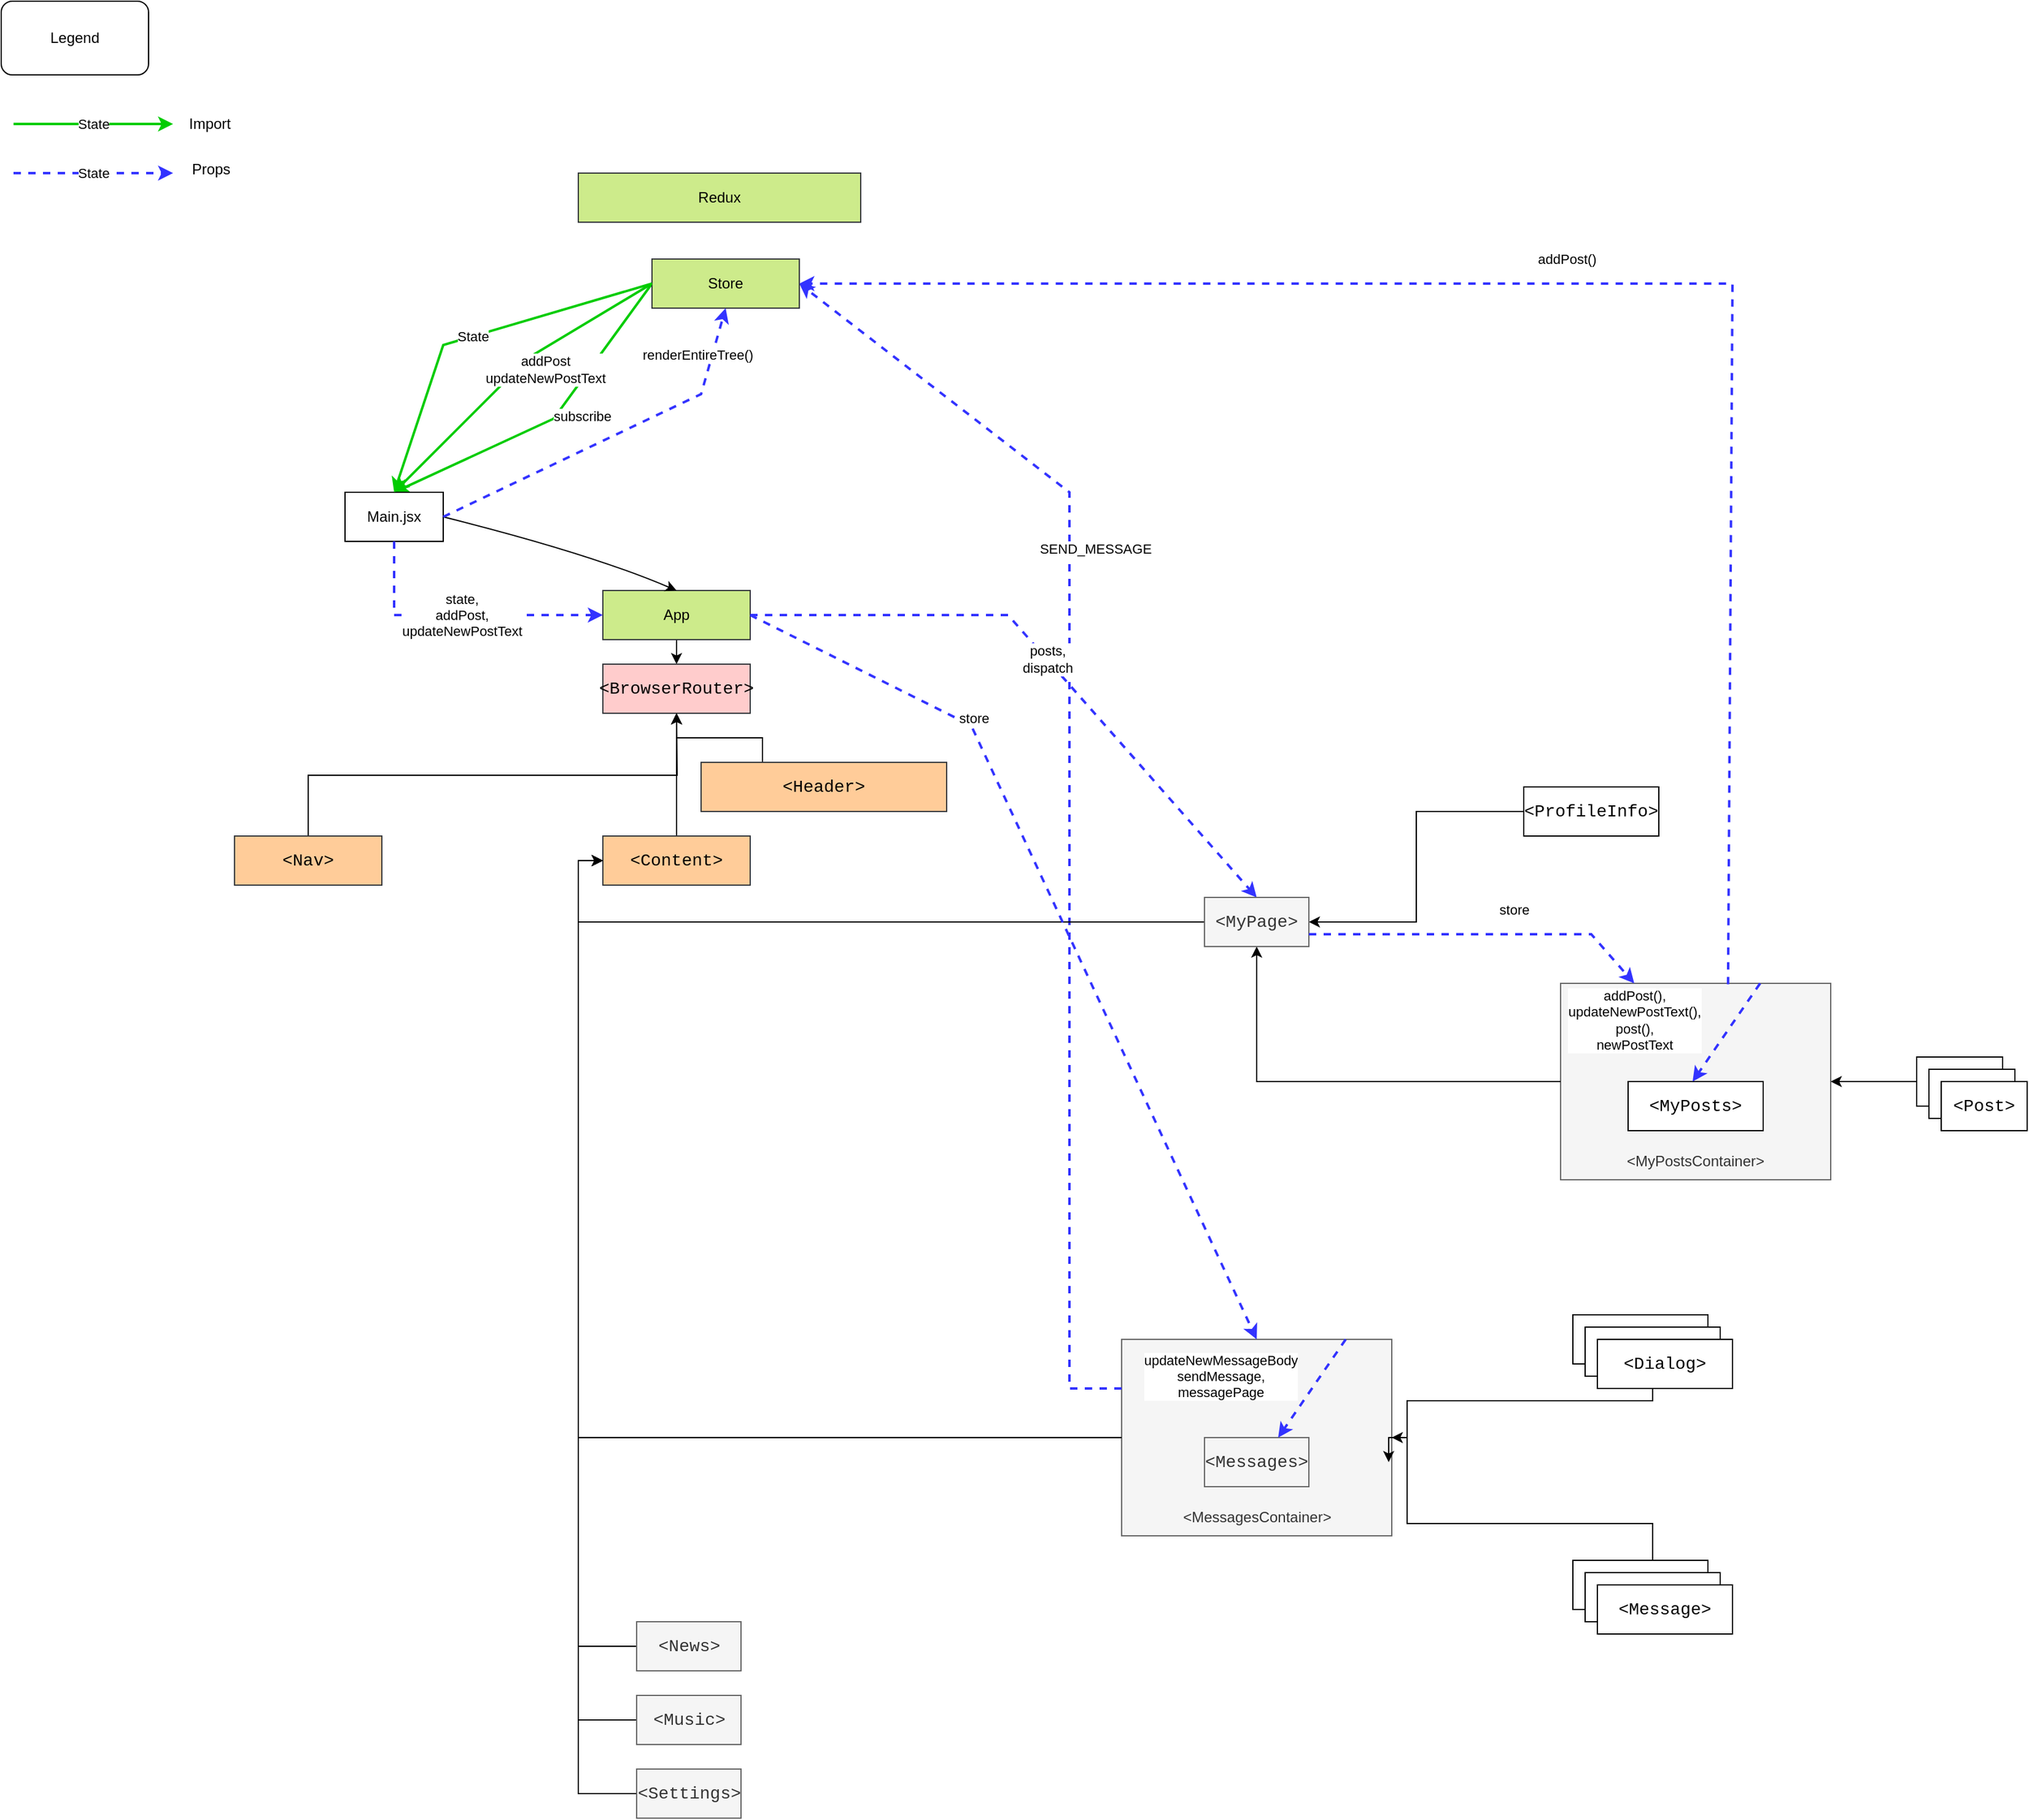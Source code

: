 <mxfile version="21.5.1" type="device">
  <diagram id="2WlwsbtHBI4o4MbrnnJw" name="Страница 1">
    <mxGraphModel dx="3668" dy="1992" grid="1" gridSize="10" guides="1" tooltips="1" connect="1" arrows="1" fold="1" page="0" pageScale="1" pageWidth="1169" pageHeight="827" math="0" shadow="0">
      <root>
        <mxCell id="0" />
        <mxCell id="1" parent="0" />
        <mxCell id="0jcKhuI-EyIn-byyP9X0-49" value="&lt;br&gt;&lt;br&gt;&lt;br&gt;&lt;br&gt;&lt;br&gt;&lt;br&gt;&lt;br&gt;&lt;br&gt;&lt;br&gt;&amp;lt;MessagesContainer&amp;gt;" style="rounded=0;whiteSpace=wrap;html=1;fillColor=#f5f5f5;fontColor=#333333;strokeColor=#666666;" vertex="1" parent="1">
          <mxGeometry x="502.5" y="870" width="220" height="160" as="geometry" />
        </mxCell>
        <mxCell id="0jcKhuI-EyIn-byyP9X0-45" value="&lt;br&gt;&lt;br&gt;&lt;br&gt;&lt;br&gt;&lt;br&gt;&lt;br&gt;&lt;br&gt;&lt;br&gt;&lt;br&gt;&amp;lt;MyPostsContainer&amp;gt;" style="rounded=0;whiteSpace=wrap;html=1;fillColor=#f5f5f5;fontColor=#333333;strokeColor=#666666;" vertex="1" parent="1">
          <mxGeometry x="860" y="580" width="220" height="160" as="geometry" />
        </mxCell>
        <mxCell id="0jcKhuI-EyIn-byyP9X0-41" value="" style="endArrow=classic;html=1;rounded=0;strokeColor=#3333FF;strokeWidth=2;dashed=1;entryX=1;entryY=0.5;entryDx=0;entryDy=0;exitX=0;exitY=0.25;exitDx=0;exitDy=0;" edge="1" parent="1" source="0jcKhuI-EyIn-byyP9X0-49" target="0jcKhuI-EyIn-byyP9X0-2">
          <mxGeometry relative="1" as="geometry">
            <mxPoint x="450" y="920" as="sourcePoint" />
            <mxPoint x="-30" y="290" as="targetPoint" />
            <Array as="points">
              <mxPoint x="460" y="910" />
              <mxPoint x="460" y="180" />
            </Array>
          </mxGeometry>
        </mxCell>
        <mxCell id="0jcKhuI-EyIn-byyP9X0-42" value="SEND_MESSAGE" style="edgeLabel;resizable=0;html=1;align=center;verticalAlign=middle;" connectable="0" vertex="1" parent="0jcKhuI-EyIn-byyP9X0-41">
          <mxGeometry relative="1" as="geometry">
            <mxPoint x="21" y="-201" as="offset" />
          </mxGeometry>
        </mxCell>
        <mxCell id="0jcKhuI-EyIn-byyP9X0-37" value="" style="endArrow=classic;html=1;rounded=0;entryX=0.5;entryY=0;entryDx=0;entryDy=0;strokeColor=#00CC00;strokeWidth=2;exitX=0;exitY=0.5;exitDx=0;exitDy=0;" edge="1" parent="1" source="0jcKhuI-EyIn-byyP9X0-2" target="9rA-xXUO0ebhrust05zO-1">
          <mxGeometry relative="1" as="geometry">
            <mxPoint x="130" y="20" as="sourcePoint" />
            <mxPoint x="-80" y="190" as="targetPoint" />
            <Array as="points">
              <mxPoint x="40" y="120" />
            </Array>
          </mxGeometry>
        </mxCell>
        <mxCell id="0jcKhuI-EyIn-byyP9X0-38" value="subscribe" style="edgeLabel;resizable=0;html=1;align=center;verticalAlign=middle;" connectable="0" vertex="1" parent="0jcKhuI-EyIn-byyP9X0-37">
          <mxGeometry relative="1" as="geometry">
            <mxPoint x="26" y="-4" as="offset" />
          </mxGeometry>
        </mxCell>
        <mxCell id="9rA-xXUO0ebhrust05zO-1" value="Main.jsx" style="rounded=0;whiteSpace=wrap;html=1;" parent="1" vertex="1">
          <mxGeometry x="-130" y="180" width="80" height="40" as="geometry" />
        </mxCell>
        <mxCell id="9rA-xXUO0ebhrust05zO-7" style="edgeStyle=orthogonalEdgeStyle;rounded=0;orthogonalLoop=1;jettySize=auto;html=1;exitX=0.5;exitY=1;exitDx=0;exitDy=0;entryX=0.5;entryY=0;entryDx=0;entryDy=0;fontColor=#000000;" parent="1" source="9rA-xXUO0ebhrust05zO-3" target="9rA-xXUO0ebhrust05zO-5" edge="1">
          <mxGeometry relative="1" as="geometry" />
        </mxCell>
        <mxCell id="9rA-xXUO0ebhrust05zO-3" value="App" style="rounded=0;whiteSpace=wrap;html=1;fillColor=#cdeb8b;strokeColor=#36393d;" parent="1" vertex="1">
          <mxGeometry x="80" y="260" width="120" height="40" as="geometry" />
        </mxCell>
        <mxCell id="9rA-xXUO0ebhrust05zO-4" value="" style="curved=1;endArrow=classic;html=1;rounded=0;exitX=1;exitY=0.5;exitDx=0;exitDy=0;entryX=0.5;entryY=0;entryDx=0;entryDy=0;" parent="1" source="9rA-xXUO0ebhrust05zO-1" target="9rA-xXUO0ebhrust05zO-3" edge="1">
          <mxGeometry width="50" height="50" relative="1" as="geometry">
            <mxPoint x="420" y="670" as="sourcePoint" />
            <mxPoint x="470" y="620" as="targetPoint" />
            <Array as="points">
              <mxPoint x="70" y="230" />
            </Array>
          </mxGeometry>
        </mxCell>
        <mxCell id="9rA-xXUO0ebhrust05zO-5" value="&lt;div style=&quot;font-family: Consolas, &amp;quot;Courier New&amp;quot;, monospace; font-size: 14px; line-height: 19px;&quot;&gt;&amp;lt;BrowserRouter&amp;gt;&lt;/div&gt;" style="rounded=0;whiteSpace=wrap;html=1;fillColor=#ffcccc;strokeColor=#36393d;" parent="1" vertex="1">
          <mxGeometry x="80" y="320" width="120" height="40" as="geometry" />
        </mxCell>
        <mxCell id="9rA-xXUO0ebhrust05zO-9" style="edgeStyle=orthogonalEdgeStyle;rounded=0;orthogonalLoop=1;jettySize=auto;html=1;exitX=0.25;exitY=0;exitDx=0;exitDy=0;entryX=0.5;entryY=1;entryDx=0;entryDy=0;fontColor=#000000;" parent="1" source="9rA-xXUO0ebhrust05zO-8" target="9rA-xXUO0ebhrust05zO-5" edge="1">
          <mxGeometry relative="1" as="geometry" />
        </mxCell>
        <mxCell id="9rA-xXUO0ebhrust05zO-11" style="edgeStyle=orthogonalEdgeStyle;rounded=0;orthogonalLoop=1;jettySize=auto;html=1;exitX=0.5;exitY=0;exitDx=0;exitDy=0;fontColor=#000000;" parent="1" source="9rA-xXUO0ebhrust05zO-10" edge="1">
          <mxGeometry relative="1" as="geometry">
            <mxPoint x="140.0" y="360.0" as="targetPoint" />
          </mxGeometry>
        </mxCell>
        <mxCell id="9rA-xXUO0ebhrust05zO-10" value="&lt;div style=&quot;font-family: Consolas, &amp;quot;Courier New&amp;quot;, monospace; font-size: 14px; line-height: 19px;&quot;&gt;&amp;lt;Nav&amp;gt;&lt;/div&gt;" style="rounded=0;whiteSpace=wrap;html=1;fillColor=#ffcc99;strokeColor=#36393d;" parent="1" vertex="1">
          <mxGeometry x="-220" y="460" width="120" height="40" as="geometry" />
        </mxCell>
        <mxCell id="9rA-xXUO0ebhrust05zO-13" style="edgeStyle=orthogonalEdgeStyle;rounded=0;orthogonalLoop=1;jettySize=auto;html=1;exitX=0.5;exitY=0;exitDx=0;exitDy=0;fontColor=#000000;" parent="1" source="9rA-xXUO0ebhrust05zO-12" edge="1">
          <mxGeometry relative="1" as="geometry">
            <mxPoint x="140.0" y="360.0" as="targetPoint" />
          </mxGeometry>
        </mxCell>
        <mxCell id="9rA-xXUO0ebhrust05zO-12" value="&lt;div style=&quot;font-family: Consolas, &amp;quot;Courier New&amp;quot;, monospace; font-size: 14px; line-height: 19px;&quot;&gt;&amp;lt;Content&amp;gt;&lt;/div&gt;" style="rounded=0;whiteSpace=wrap;html=1;fillColor=#ffcc99;strokeColor=#36393d;" parent="1" vertex="1">
          <mxGeometry x="80" y="460" width="120" height="40" as="geometry" />
        </mxCell>
        <mxCell id="9rA-xXUO0ebhrust05zO-23" style="edgeStyle=orthogonalEdgeStyle;rounded=0;orthogonalLoop=1;jettySize=auto;html=1;exitX=0;exitY=0.5;exitDx=0;exitDy=0;entryX=0;entryY=0.5;entryDx=0;entryDy=0;fontColor=#000000;" parent="1" source="9rA-xXUO0ebhrust05zO-14" target="9rA-xXUO0ebhrust05zO-12" edge="1">
          <mxGeometry relative="1" as="geometry" />
        </mxCell>
        <mxCell id="9rA-xXUO0ebhrust05zO-24" style="edgeStyle=orthogonalEdgeStyle;rounded=0;orthogonalLoop=1;jettySize=auto;html=1;entryX=0;entryY=0.5;entryDx=0;entryDy=0;fontColor=#000000;" parent="1" source="0jcKhuI-EyIn-byyP9X0-49" target="9rA-xXUO0ebhrust05zO-12" edge="1">
          <mxGeometry relative="1" as="geometry" />
        </mxCell>
        <mxCell id="9rA-xXUO0ebhrust05zO-16" value="&lt;div style=&quot;font-family: Consolas, &amp;quot;Courier New&amp;quot;, monospace; font-size: 14px; line-height: 19px;&quot;&gt;&amp;lt;Messages&amp;gt;&lt;/div&gt;" style="rounded=0;whiteSpace=wrap;html=1;fillColor=#f5f5f5;fontColor=#333333;strokeColor=#666666;" parent="1" vertex="1">
          <mxGeometry x="570" y="950" width="85" height="40" as="geometry" />
        </mxCell>
        <mxCell id="9rA-xXUO0ebhrust05zO-25" style="edgeStyle=orthogonalEdgeStyle;rounded=0;orthogonalLoop=1;jettySize=auto;html=1;exitX=0;exitY=0.5;exitDx=0;exitDy=0;entryX=0;entryY=0.5;entryDx=0;entryDy=0;fontColor=#000000;" parent="1" source="9rA-xXUO0ebhrust05zO-17" target="9rA-xXUO0ebhrust05zO-12" edge="1">
          <mxGeometry relative="1" as="geometry" />
        </mxCell>
        <mxCell id="9rA-xXUO0ebhrust05zO-17" value="&lt;div style=&quot;font-family: Consolas, &amp;quot;Courier New&amp;quot;, monospace; font-size: 14px; line-height: 19px;&quot;&gt;&amp;lt;News&amp;gt;&lt;/div&gt;" style="rounded=0;whiteSpace=wrap;html=1;fillColor=#f5f5f5;fontColor=#333333;strokeColor=#666666;" parent="1" vertex="1">
          <mxGeometry x="107.5" y="1100" width="85" height="40" as="geometry" />
        </mxCell>
        <mxCell id="9rA-xXUO0ebhrust05zO-26" style="edgeStyle=orthogonalEdgeStyle;rounded=0;orthogonalLoop=1;jettySize=auto;html=1;exitX=0;exitY=0.5;exitDx=0;exitDy=0;entryX=0;entryY=0.5;entryDx=0;entryDy=0;fontColor=#000000;" parent="1" source="9rA-xXUO0ebhrust05zO-18" target="9rA-xXUO0ebhrust05zO-12" edge="1">
          <mxGeometry relative="1" as="geometry" />
        </mxCell>
        <mxCell id="9rA-xXUO0ebhrust05zO-18" value="&lt;div style=&quot;font-family: Consolas, &amp;quot;Courier New&amp;quot;, monospace; font-size: 14px; line-height: 19px;&quot;&gt;&amp;lt;Music&amp;gt;&lt;/div&gt;" style="rounded=0;whiteSpace=wrap;html=1;fillColor=#f5f5f5;fontColor=#333333;strokeColor=#666666;" parent="1" vertex="1">
          <mxGeometry x="107.5" y="1160" width="85" height="40" as="geometry" />
        </mxCell>
        <mxCell id="9rA-xXUO0ebhrust05zO-21" style="edgeStyle=orthogonalEdgeStyle;rounded=0;orthogonalLoop=1;jettySize=auto;html=1;exitX=0;exitY=0.5;exitDx=0;exitDy=0;entryX=0;entryY=0.5;entryDx=0;entryDy=0;fontColor=#000000;" parent="1" source="9rA-xXUO0ebhrust05zO-19" target="9rA-xXUO0ebhrust05zO-12" edge="1">
          <mxGeometry relative="1" as="geometry" />
        </mxCell>
        <mxCell id="9rA-xXUO0ebhrust05zO-19" value="&lt;div style=&quot;font-family: Consolas, &amp;quot;Courier New&amp;quot;, monospace; font-size: 14px; line-height: 19px;&quot;&gt;&amp;lt;Settings&amp;gt;&lt;/div&gt;" style="rounded=0;whiteSpace=wrap;html=1;fillColor=#f5f5f5;fontColor=#333333;strokeColor=#666666;" parent="1" vertex="1">
          <mxGeometry x="107.5" y="1220" width="85" height="40" as="geometry" />
        </mxCell>
        <mxCell id="9rA-xXUO0ebhrust05zO-28" style="edgeStyle=orthogonalEdgeStyle;rounded=0;orthogonalLoop=1;jettySize=auto;html=1;exitX=0;exitY=0.5;exitDx=0;exitDy=0;entryX=1;entryY=0.5;entryDx=0;entryDy=0;fontColor=#000000;" parent="1" source="9rA-xXUO0ebhrust05zO-27" target="9rA-xXUO0ebhrust05zO-14" edge="1">
          <mxGeometry relative="1" as="geometry" />
        </mxCell>
        <mxCell id="9rA-xXUO0ebhrust05zO-27" value="&lt;div style=&quot;font-family: Consolas, &amp;quot;Courier New&amp;quot;, monospace; font-size: 14px; line-height: 19px;&quot;&gt;&amp;lt;ProfileInfo&amp;gt;&lt;/div&gt;" style="rounded=0;whiteSpace=wrap;html=1;" parent="1" vertex="1">
          <mxGeometry x="830" y="420" width="110" height="40" as="geometry" />
        </mxCell>
        <mxCell id="9rA-xXUO0ebhrust05zO-30" style="edgeStyle=orthogonalEdgeStyle;rounded=0;orthogonalLoop=1;jettySize=auto;html=1;fontColor=#000000;exitX=0;exitY=0.5;exitDx=0;exitDy=0;" parent="1" source="0jcKhuI-EyIn-byyP9X0-45" target="9rA-xXUO0ebhrust05zO-14" edge="1">
          <mxGeometry relative="1" as="geometry">
            <mxPoint x="870" y="630" as="sourcePoint" />
          </mxGeometry>
        </mxCell>
        <mxCell id="9rA-xXUO0ebhrust05zO-29" value="&lt;div style=&quot;font-family: Consolas, &amp;quot;Courier New&amp;quot;, monospace; font-size: 14px; line-height: 19px;&quot;&gt;&amp;lt;MyPosts&amp;gt;&lt;/div&gt;" style="rounded=0;whiteSpace=wrap;html=1;" parent="1" vertex="1">
          <mxGeometry x="915" y="660" width="110" height="40" as="geometry" />
        </mxCell>
        <mxCell id="9rA-xXUO0ebhrust05zO-32" style="edgeStyle=orthogonalEdgeStyle;rounded=0;orthogonalLoop=1;jettySize=auto;html=1;exitX=0;exitY=0.5;exitDx=0;exitDy=0;fontColor=#000000;entryX=1;entryY=0.5;entryDx=0;entryDy=0;" parent="1" source="9rA-xXUO0ebhrust05zO-31" target="0jcKhuI-EyIn-byyP9X0-45" edge="1">
          <mxGeometry relative="1" as="geometry">
            <mxPoint x="1050" y="630" as="targetPoint" />
          </mxGeometry>
        </mxCell>
        <mxCell id="9rA-xXUO0ebhrust05zO-31" value="&lt;div style=&quot;font-family: Consolas, &amp;quot;Courier New&amp;quot;, monospace; font-size: 14px; line-height: 19px;&quot;&gt;&amp;lt;Post&amp;gt;&lt;/div&gt;" style="rounded=0;whiteSpace=wrap;html=1;" parent="1" vertex="1">
          <mxGeometry x="1150" y="640" width="70" height="40" as="geometry" />
        </mxCell>
        <mxCell id="9rA-xXUO0ebhrust05zO-34" style="edgeStyle=orthogonalEdgeStyle;rounded=0;orthogonalLoop=1;jettySize=auto;html=1;exitX=0;exitY=0.5;exitDx=0;exitDy=0;entryX=1;entryY=0.5;entryDx=0;entryDy=0;fontColor=#000000;" parent="1" edge="1">
          <mxGeometry relative="1" as="geometry">
            <Array as="points">
              <mxPoint x="935" y="920" />
              <mxPoint x="735" y="920" />
              <mxPoint x="735" y="950" />
              <mxPoint x="720" y="950" />
            </Array>
            <mxPoint x="935" y="870" as="sourcePoint" />
            <mxPoint x="720" y="970" as="targetPoint" />
          </mxGeometry>
        </mxCell>
        <mxCell id="9rA-xXUO0ebhrust05zO-33" value="&lt;div style=&quot;font-family: Consolas, &amp;quot;Courier New&amp;quot;, monospace; font-size: 14px; line-height: 19px;&quot;&gt;&amp;lt;Dialog&amp;gt;&lt;/div&gt;" style="rounded=0;whiteSpace=wrap;html=1;" parent="1" vertex="1">
          <mxGeometry x="870" y="850" width="110" height="40" as="geometry" />
        </mxCell>
        <mxCell id="9rA-xXUO0ebhrust05zO-36" style="edgeStyle=orthogonalEdgeStyle;rounded=0;orthogonalLoop=1;jettySize=auto;html=1;exitX=0;exitY=0.5;exitDx=0;exitDy=0;fontColor=#000000;" parent="1" target="0jcKhuI-EyIn-byyP9X0-49" edge="1">
          <mxGeometry relative="1" as="geometry">
            <Array as="points">
              <mxPoint x="935" y="1020" />
              <mxPoint x="735" y="1020" />
              <mxPoint x="735" y="950" />
            </Array>
            <mxPoint x="935" y="1070" as="sourcePoint" />
            <mxPoint x="720" y="970" as="targetPoint" />
          </mxGeometry>
        </mxCell>
        <mxCell id="9rA-xXUO0ebhrust05zO-35" value="&lt;div style=&quot;font-family: Consolas, &amp;quot;Courier New&amp;quot;, monospace; font-size: 14px; line-height: 19px;&quot;&gt;&amp;lt;Message&amp;gt;&lt;/div&gt;" style="rounded=0;whiteSpace=wrap;html=1;" parent="1" vertex="1">
          <mxGeometry x="870" y="1050" width="110" height="40" as="geometry" />
        </mxCell>
        <mxCell id="9rA-xXUO0ebhrust05zO-37" value="&lt;div style=&quot;font-family: Consolas, &amp;quot;Courier New&amp;quot;, monospace; font-size: 14px; line-height: 19px;&quot;&gt;&amp;lt;Post&amp;gt;&lt;/div&gt;" style="rounded=0;whiteSpace=wrap;html=1;" parent="1" vertex="1">
          <mxGeometry x="1160" y="650" width="70" height="40" as="geometry" />
        </mxCell>
        <mxCell id="9rA-xXUO0ebhrust05zO-38" value="&lt;div style=&quot;font-family: Consolas, &amp;quot;Courier New&amp;quot;, monospace; font-size: 14px; line-height: 19px;&quot;&gt;&amp;lt;Post&amp;gt;&lt;/div&gt;" style="rounded=0;whiteSpace=wrap;html=1;" parent="1" vertex="1">
          <mxGeometry x="1170" y="660" width="70" height="40" as="geometry" />
        </mxCell>
        <mxCell id="9rA-xXUO0ebhrust05zO-39" value="&lt;div style=&quot;font-family: Consolas, &amp;quot;Courier New&amp;quot;, monospace; font-size: 14px; line-height: 19px;&quot;&gt;&amp;lt;Dialog&amp;gt;&lt;/div&gt;" style="rounded=0;whiteSpace=wrap;html=1;" parent="1" vertex="1">
          <mxGeometry x="880" y="860" width="110" height="40" as="geometry" />
        </mxCell>
        <mxCell id="9rA-xXUO0ebhrust05zO-40" value="&lt;div style=&quot;font-family: Consolas, &amp;quot;Courier New&amp;quot;, monospace; font-size: 14px; line-height: 19px;&quot;&gt;&amp;lt;Dialog&amp;gt;&lt;/div&gt;" style="rounded=0;whiteSpace=wrap;html=1;" parent="1" vertex="1">
          <mxGeometry x="890" y="870" width="110" height="40" as="geometry" />
        </mxCell>
        <mxCell id="9rA-xXUO0ebhrust05zO-41" value="&lt;div style=&quot;font-family: Consolas, &amp;quot;Courier New&amp;quot;, monospace; font-size: 14px; line-height: 19px;&quot;&gt;&amp;lt;Message&amp;gt;&lt;/div&gt;" style="rounded=0;whiteSpace=wrap;html=1;" parent="1" vertex="1">
          <mxGeometry x="880" y="1060" width="110" height="40" as="geometry" />
        </mxCell>
        <mxCell id="9rA-xXUO0ebhrust05zO-42" value="&lt;div style=&quot;font-family: Consolas, &amp;quot;Courier New&amp;quot;, monospace; font-size: 14px; line-height: 19px;&quot;&gt;&amp;lt;Message&amp;gt;&lt;/div&gt;" style="rounded=0;whiteSpace=wrap;html=1;" parent="1" vertex="1">
          <mxGeometry x="890" y="1070" width="110" height="40" as="geometry" />
        </mxCell>
        <mxCell id="0jcKhuI-EyIn-byyP9X0-1" value="Redux" style="rounded=0;whiteSpace=wrap;html=1;fillColor=#cdeb8b;strokeColor=#36393d;" vertex="1" parent="1">
          <mxGeometry x="60" y="-80" width="230" height="40" as="geometry" />
        </mxCell>
        <mxCell id="0jcKhuI-EyIn-byyP9X0-2" value="Store" style="rounded=0;whiteSpace=wrap;html=1;fillColor=#cdeb8b;strokeColor=#36393d;" vertex="1" parent="1">
          <mxGeometry x="120" y="-10" width="120" height="40" as="geometry" />
        </mxCell>
        <mxCell id="0jcKhuI-EyIn-byyP9X0-6" value="Legend" style="rounded=1;whiteSpace=wrap;html=1;" vertex="1" parent="1">
          <mxGeometry x="-410" y="-220" width="120" height="60" as="geometry" />
        </mxCell>
        <mxCell id="0jcKhuI-EyIn-byyP9X0-11" value="" style="endArrow=classic;html=1;rounded=0;exitX=0;exitY=0.5;exitDx=0;exitDy=0;entryX=0.5;entryY=0;entryDx=0;entryDy=0;strokeColor=#00CC00;strokeWidth=2;" edge="1" parent="1" source="0jcKhuI-EyIn-byyP9X0-2" target="9rA-xXUO0ebhrust05zO-1">
          <mxGeometry relative="1" as="geometry">
            <mxPoint x="230" y="170" as="sourcePoint" />
            <mxPoint x="330" y="170" as="targetPoint" />
            <Array as="points">
              <mxPoint x="-50" y="60" />
            </Array>
          </mxGeometry>
        </mxCell>
        <mxCell id="0jcKhuI-EyIn-byyP9X0-12" value="State" style="edgeLabel;resizable=0;html=1;align=center;verticalAlign=middle;" connectable="0" vertex="1" parent="0jcKhuI-EyIn-byyP9X0-11">
          <mxGeometry relative="1" as="geometry" />
        </mxCell>
        <mxCell id="0jcKhuI-EyIn-byyP9X0-13" value="" style="endArrow=classic;html=1;rounded=0;strokeColor=#00CC00;strokeWidth=2;" edge="1" parent="1" target="0jcKhuI-EyIn-byyP9X0-15">
          <mxGeometry relative="1" as="geometry">
            <mxPoint x="-400" y="-120" as="sourcePoint" />
            <mxPoint x="-300" y="-120" as="targetPoint" />
            <Array as="points">
              <mxPoint x="-360" y="-120" />
              <mxPoint x="-300" y="-120" />
            </Array>
          </mxGeometry>
        </mxCell>
        <mxCell id="0jcKhuI-EyIn-byyP9X0-14" value="State" style="edgeLabel;resizable=0;html=1;align=center;verticalAlign=middle;" connectable="0" vertex="1" parent="0jcKhuI-EyIn-byyP9X0-13">
          <mxGeometry relative="1" as="geometry" />
        </mxCell>
        <mxCell id="0jcKhuI-EyIn-byyP9X0-15" value="Import" style="text;html=1;strokeColor=none;fillColor=none;align=center;verticalAlign=middle;whiteSpace=wrap;rounded=0;" vertex="1" parent="1">
          <mxGeometry x="-270" y="-135" width="60" height="30" as="geometry" />
        </mxCell>
        <mxCell id="0jcKhuI-EyIn-byyP9X0-18" value="" style="endArrow=classic;html=1;rounded=0;entryX=0.5;entryY=0;entryDx=0;entryDy=0;strokeColor=#00CC00;strokeWidth=2;" edge="1" parent="1" target="9rA-xXUO0ebhrust05zO-1">
          <mxGeometry relative="1" as="geometry">
            <mxPoint x="120" y="10" as="sourcePoint" />
            <mxPoint x="-80" y="230" as="targetPoint" />
            <Array as="points">
              <mxPoint x="20" y="70" />
            </Array>
          </mxGeometry>
        </mxCell>
        <mxCell id="0jcKhuI-EyIn-byyP9X0-19" value="addPost&lt;br&gt;updateNewPostText" style="edgeLabel;resizable=0;html=1;align=center;verticalAlign=middle;" connectable="0" vertex="1" parent="0jcKhuI-EyIn-byyP9X0-18">
          <mxGeometry relative="1" as="geometry">
            <mxPoint x="26" y="-4" as="offset" />
          </mxGeometry>
        </mxCell>
        <mxCell id="0jcKhuI-EyIn-byyP9X0-22" value="" style="endArrow=classic;html=1;rounded=0;strokeColor=#3333FF;strokeWidth=2;dashed=1;" edge="1" parent="1">
          <mxGeometry relative="1" as="geometry">
            <mxPoint x="-400" y="-80" as="sourcePoint" />
            <mxPoint x="-270" y="-80" as="targetPoint" />
            <Array as="points">
              <mxPoint x="-370" y="-80" />
            </Array>
          </mxGeometry>
        </mxCell>
        <mxCell id="0jcKhuI-EyIn-byyP9X0-23" value="State" style="edgeLabel;resizable=0;html=1;align=center;verticalAlign=middle;" connectable="0" vertex="1" parent="0jcKhuI-EyIn-byyP9X0-22">
          <mxGeometry relative="1" as="geometry" />
        </mxCell>
        <mxCell id="0jcKhuI-EyIn-byyP9X0-24" value="Props" style="text;html=1;strokeColor=none;fillColor=none;align=center;verticalAlign=middle;whiteSpace=wrap;rounded=0;" vertex="1" parent="1">
          <mxGeometry x="-269" y="-98" width="60" height="30" as="geometry" />
        </mxCell>
        <mxCell id="0jcKhuI-EyIn-byyP9X0-27" value="" style="endArrow=classic;html=1;rounded=0;strokeColor=#3333FF;strokeWidth=2;dashed=1;entryX=0;entryY=0.5;entryDx=0;entryDy=0;" edge="1" parent="1" target="9rA-xXUO0ebhrust05zO-3">
          <mxGeometry relative="1" as="geometry">
            <mxPoint x="-90" y="220" as="sourcePoint" />
            <mxPoint x="90" y="290" as="targetPoint" />
            <Array as="points">
              <mxPoint x="-90" y="280" />
            </Array>
          </mxGeometry>
        </mxCell>
        <mxCell id="0jcKhuI-EyIn-byyP9X0-28" value="state,&lt;br&gt;addPost,&lt;br&gt;updateNewPostText" style="edgeLabel;resizable=0;html=1;align=center;verticalAlign=middle;" connectable="0" vertex="1" parent="0jcKhuI-EyIn-byyP9X0-27">
          <mxGeometry relative="1" as="geometry" />
        </mxCell>
        <mxCell id="0jcKhuI-EyIn-byyP9X0-29" value="" style="endArrow=classic;html=1;rounded=0;exitX=1;exitY=0.5;exitDx=0;exitDy=0;entryX=0.5;entryY=0;entryDx=0;entryDy=0;strokeColor=#3333FF;strokeWidth=2;dashed=1;" edge="1" parent="1" source="9rA-xXUO0ebhrust05zO-3" target="9rA-xXUO0ebhrust05zO-14">
          <mxGeometry relative="1" as="geometry">
            <mxPoint x="315" y="230" as="sourcePoint" />
            <mxPoint x="485" y="290" as="targetPoint" />
            <Array as="points">
              <mxPoint x="410" y="280" />
            </Array>
          </mxGeometry>
        </mxCell>
        <mxCell id="0jcKhuI-EyIn-byyP9X0-30" value="posts,&lt;br&gt;dispatch" style="edgeLabel;resizable=0;html=1;align=center;verticalAlign=middle;" connectable="0" vertex="1" parent="0jcKhuI-EyIn-byyP9X0-29">
          <mxGeometry relative="1" as="geometry" />
        </mxCell>
        <mxCell id="0jcKhuI-EyIn-byyP9X0-31" value="" style="endArrow=classic;html=1;rounded=0;exitX=1;exitY=0.5;exitDx=0;exitDy=0;entryX=0.5;entryY=0;entryDx=0;entryDy=0;strokeColor=#3333FF;strokeWidth=2;dashed=1;" edge="1" parent="1" source="9rA-xXUO0ebhrust05zO-3" target="0jcKhuI-EyIn-byyP9X0-49">
          <mxGeometry relative="1" as="geometry">
            <mxPoint x="210" y="290" as="sourcePoint" />
            <mxPoint x="453" y="530" as="targetPoint" />
            <Array as="points">
              <mxPoint x="380" y="370" />
            </Array>
          </mxGeometry>
        </mxCell>
        <mxCell id="0jcKhuI-EyIn-byyP9X0-32" value="store" style="edgeLabel;resizable=0;html=1;align=center;verticalAlign=middle;" connectable="0" vertex="1" parent="0jcKhuI-EyIn-byyP9X0-31">
          <mxGeometry relative="1" as="geometry">
            <mxPoint x="-72" y="-165" as="offset" />
          </mxGeometry>
        </mxCell>
        <mxCell id="9rA-xXUO0ebhrust05zO-14" value="&lt;div style=&quot;font-family: Consolas, &amp;quot;Courier New&amp;quot;, monospace; font-size: 14px; line-height: 19px;&quot;&gt;&amp;lt;MyPage&amp;gt;&lt;/div&gt;" style="rounded=0;whiteSpace=wrap;html=1;fillColor=#f5f5f5;fontColor=#333333;strokeColor=#666666;" parent="1" vertex="1">
          <mxGeometry x="570" y="510" width="85" height="40" as="geometry" />
        </mxCell>
        <mxCell id="9rA-xXUO0ebhrust05zO-8" value="&lt;div style=&quot;font-family: Consolas, &amp;quot;Courier New&amp;quot;, monospace; font-size: 14px; line-height: 19px;&quot;&gt;&amp;lt;Header&amp;gt;&lt;/div&gt;" style="rounded=0;whiteSpace=wrap;html=1;fillColor=#ffcc99;strokeColor=#36393d;" parent="1" vertex="1">
          <mxGeometry x="160" y="400" width="200" height="40" as="geometry" />
        </mxCell>
        <mxCell id="0jcKhuI-EyIn-byyP9X0-33" value="" style="endArrow=classic;html=1;rounded=0;strokeColor=#3333FF;strokeWidth=2;dashed=1;exitX=1;exitY=0.75;exitDx=0;exitDy=0;" edge="1" parent="1" source="9rA-xXUO0ebhrust05zO-14">
          <mxGeometry relative="1" as="geometry">
            <mxPoint x="690" y="500" as="sourcePoint" />
            <mxPoint x="920" y="580" as="targetPoint" />
            <Array as="points">
              <mxPoint x="690" y="540" />
              <mxPoint x="885" y="540" />
            </Array>
          </mxGeometry>
        </mxCell>
        <mxCell id="0jcKhuI-EyIn-byyP9X0-34" value="store" style="edgeLabel;resizable=0;html=1;align=center;verticalAlign=middle;" connectable="0" vertex="1" parent="0jcKhuI-EyIn-byyP9X0-33">
          <mxGeometry relative="1" as="geometry">
            <mxPoint x="25" y="-20" as="offset" />
          </mxGeometry>
        </mxCell>
        <mxCell id="0jcKhuI-EyIn-byyP9X0-35" value="" style="endArrow=classic;html=1;rounded=0;strokeColor=#3333FF;strokeWidth=2;dashed=1;entryX=1;entryY=0.5;entryDx=0;entryDy=0;exitX=0.62;exitY=0.005;exitDx=0;exitDy=0;exitPerimeter=0;" edge="1" parent="1" source="0jcKhuI-EyIn-byyP9X0-45" target="0jcKhuI-EyIn-byyP9X0-2">
          <mxGeometry relative="1" as="geometry">
            <mxPoint x="495" y="560" as="sourcePoint" />
            <mxPoint x="725" y="590" as="targetPoint" />
            <Array as="points">
              <mxPoint x="1000" y="10" />
            </Array>
          </mxGeometry>
        </mxCell>
        <mxCell id="0jcKhuI-EyIn-byyP9X0-36" value="addPost()" style="edgeLabel;resizable=0;html=1;align=center;verticalAlign=middle;" connectable="0" vertex="1" parent="0jcKhuI-EyIn-byyP9X0-35">
          <mxGeometry relative="1" as="geometry">
            <mxPoint x="-41" y="-20" as="offset" />
          </mxGeometry>
        </mxCell>
        <mxCell id="0jcKhuI-EyIn-byyP9X0-39" value="" style="endArrow=classic;html=1;rounded=0;exitX=1;exitY=0.5;exitDx=0;exitDy=0;entryX=0.5;entryY=1;entryDx=0;entryDy=0;strokeColor=#3333FF;strokeWidth=2;dashed=1;" edge="1" parent="1" source="9rA-xXUO0ebhrust05zO-1" target="0jcKhuI-EyIn-byyP9X0-2">
          <mxGeometry relative="1" as="geometry">
            <mxPoint x="210" y="290" as="sourcePoint" />
            <mxPoint x="453" y="720" as="targetPoint" />
            <Array as="points">
              <mxPoint x="160" y="100" />
            </Array>
          </mxGeometry>
        </mxCell>
        <mxCell id="0jcKhuI-EyIn-byyP9X0-40" value="renderEntireTree()" style="edgeLabel;resizable=0;html=1;align=center;verticalAlign=middle;" connectable="0" vertex="1" parent="0jcKhuI-EyIn-byyP9X0-39">
          <mxGeometry relative="1" as="geometry">
            <mxPoint x="69" y="-67" as="offset" />
          </mxGeometry>
        </mxCell>
        <mxCell id="0jcKhuI-EyIn-byyP9X0-47" value="" style="endArrow=classic;html=1;rounded=0;strokeColor=#3333FF;strokeWidth=2;dashed=1;exitX=0.75;exitY=0;exitDx=0;exitDy=0;entryX=0.5;entryY=0;entryDx=0;entryDy=0;" edge="1" parent="1">
          <mxGeometry relative="1" as="geometry">
            <mxPoint x="1022.52" y="580" as="sourcePoint" />
            <mxPoint x="967.52" y="660" as="targetPoint" />
            <Array as="points" />
          </mxGeometry>
        </mxCell>
        <mxCell id="0jcKhuI-EyIn-byyP9X0-48" value="addPost(),&lt;br&gt;updateNewPostText(),&lt;br&gt;post(),&lt;br&gt;newPostText" style="edgeLabel;resizable=0;html=1;align=center;verticalAlign=middle;" connectable="0" vertex="1" parent="0jcKhuI-EyIn-byyP9X0-47">
          <mxGeometry relative="1" as="geometry">
            <mxPoint x="-75" y="-10" as="offset" />
          </mxGeometry>
        </mxCell>
        <mxCell id="0jcKhuI-EyIn-byyP9X0-52" value="" style="endArrow=classic;html=1;rounded=0;strokeColor=#3333FF;strokeWidth=2;dashed=1;exitX=0.75;exitY=0;exitDx=0;exitDy=0;entryX=0.5;entryY=0;entryDx=0;entryDy=0;" edge="1" parent="1">
          <mxGeometry relative="1" as="geometry">
            <mxPoint x="685" y="870" as="sourcePoint" />
            <mxPoint x="630" y="950" as="targetPoint" />
            <Array as="points" />
          </mxGeometry>
        </mxCell>
        <mxCell id="0jcKhuI-EyIn-byyP9X0-53" value="updateNewMessageBody&lt;br&gt;sendMessage,&lt;br&gt;messagePage" style="edgeLabel;resizable=0;html=1;align=center;verticalAlign=middle;" connectable="0" vertex="1" parent="0jcKhuI-EyIn-byyP9X0-52">
          <mxGeometry relative="1" as="geometry">
            <mxPoint x="-75" y="-10" as="offset" />
          </mxGeometry>
        </mxCell>
      </root>
    </mxGraphModel>
  </diagram>
</mxfile>
